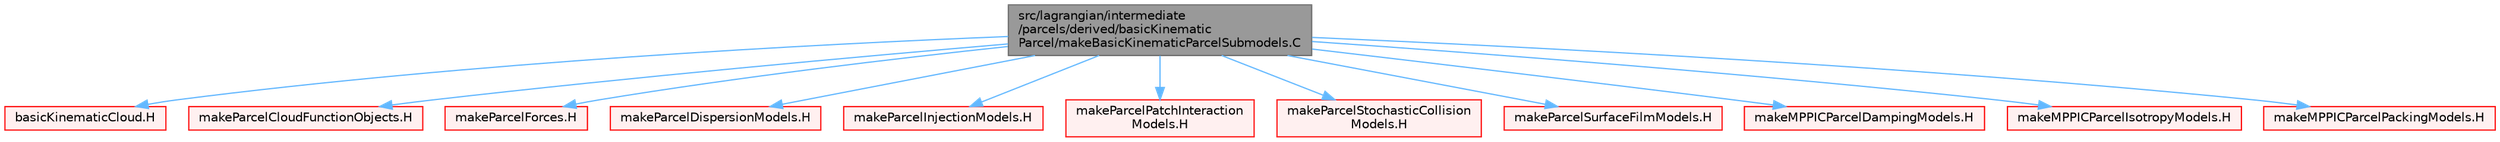 digraph "src/lagrangian/intermediate/parcels/derived/basicKinematicParcel/makeBasicKinematicParcelSubmodels.C"
{
 // LATEX_PDF_SIZE
  bgcolor="transparent";
  edge [fontname=Helvetica,fontsize=10,labelfontname=Helvetica,labelfontsize=10];
  node [fontname=Helvetica,fontsize=10,shape=box,height=0.2,width=0.4];
  Node1 [id="Node000001",label="src/lagrangian/intermediate\l/parcels/derived/basicKinematic\lParcel/makeBasicKinematicParcelSubmodels.C",height=0.2,width=0.4,color="gray40", fillcolor="grey60", style="filled", fontcolor="black",tooltip=" "];
  Node1 -> Node2 [id="edge1_Node000001_Node000002",color="steelblue1",style="solid",tooltip=" "];
  Node2 [id="Node000002",label="basicKinematicCloud.H",height=0.2,width=0.4,color="red", fillcolor="#FFF0F0", style="filled",URL="$basicKinematicCloud_8H.html",tooltip=" "];
  Node1 -> Node511 [id="edge2_Node000001_Node000511",color="steelblue1",style="solid",tooltip=" "];
  Node511 [id="Node000511",label="makeParcelCloudFunctionObjects.H",height=0.2,width=0.4,color="red", fillcolor="#FFF0F0", style="filled",URL="$makeParcelCloudFunctionObjects_8H.html",tooltip=" "];
  Node1 -> Node544 [id="edge3_Node000001_Node000544",color="steelblue1",style="solid",tooltip=" "];
  Node544 [id="Node000544",label="makeParcelForces.H",height=0.2,width=0.4,color="red", fillcolor="#FFF0F0", style="filled",URL="$makeParcelForces_8H.html",tooltip=" "];
  Node1 -> Node569 [id="edge4_Node000001_Node000569",color="steelblue1",style="solid",tooltip=" "];
  Node569 [id="Node000569",label="makeParcelDispersionModels.H",height=0.2,width=0.4,color="red", fillcolor="#FFF0F0", style="filled",URL="$makeParcelDispersionModels_8H.html",tooltip=" "];
  Node1 -> Node572 [id="edge5_Node000001_Node000572",color="steelblue1",style="solid",tooltip=" "];
  Node572 [id="Node000572",label="makeParcelInjectionModels.H",height=0.2,width=0.4,color="red", fillcolor="#FFF0F0", style="filled",URL="$makeParcelInjectionModels_8H.html",tooltip=" "];
  Node1 -> Node597 [id="edge6_Node000001_Node000597",color="steelblue1",style="solid",tooltip=" "];
  Node597 [id="Node000597",label="makeParcelPatchInteraction\lModels.H",height=0.2,width=0.4,color="red", fillcolor="#FFF0F0", style="filled",URL="$makeParcelPatchInteractionModels_8H.html",tooltip=" "];
  Node1 -> Node608 [id="edge7_Node000001_Node000608",color="steelblue1",style="solid",tooltip=" "];
  Node608 [id="Node000608",label="makeParcelStochasticCollision\lModels.H",height=0.2,width=0.4,color="red", fillcolor="#FFF0F0", style="filled",URL="$makeParcelStochasticCollisionModels_8H.html",tooltip=" "];
  Node1 -> Node611 [id="edge8_Node000001_Node000611",color="steelblue1",style="solid",tooltip=" "];
  Node611 [id="Node000611",label="makeParcelSurfaceFilmModels.H",height=0.2,width=0.4,color="red", fillcolor="#FFF0F0", style="filled",URL="$makeParcelSurfaceFilmModels_8H.html",tooltip=" "];
  Node1 -> Node621 [id="edge9_Node000001_Node000621",color="steelblue1",style="solid",tooltip=" "];
  Node621 [id="Node000621",label="makeMPPICParcelDampingModels.H",height=0.2,width=0.4,color="red", fillcolor="#FFF0F0", style="filled",URL="$makeMPPICParcelDampingModels_8H.html",tooltip=" "];
  Node1 -> Node625 [id="edge10_Node000001_Node000625",color="steelblue1",style="solid",tooltip=" "];
  Node625 [id="Node000625",label="makeMPPICParcelIsotropyModels.H",height=0.2,width=0.4,color="red", fillcolor="#FFF0F0", style="filled",URL="$makeMPPICParcelIsotropyModels_8H.html",tooltip=" "];
  Node1 -> Node629 [id="edge11_Node000001_Node000629",color="steelblue1",style="solid",tooltip=" "];
  Node629 [id="Node000629",label="makeMPPICParcelPackingModels.H",height=0.2,width=0.4,color="red", fillcolor="#FFF0F0", style="filled",URL="$makeMPPICParcelPackingModels_8H.html",tooltip=" "];
}
